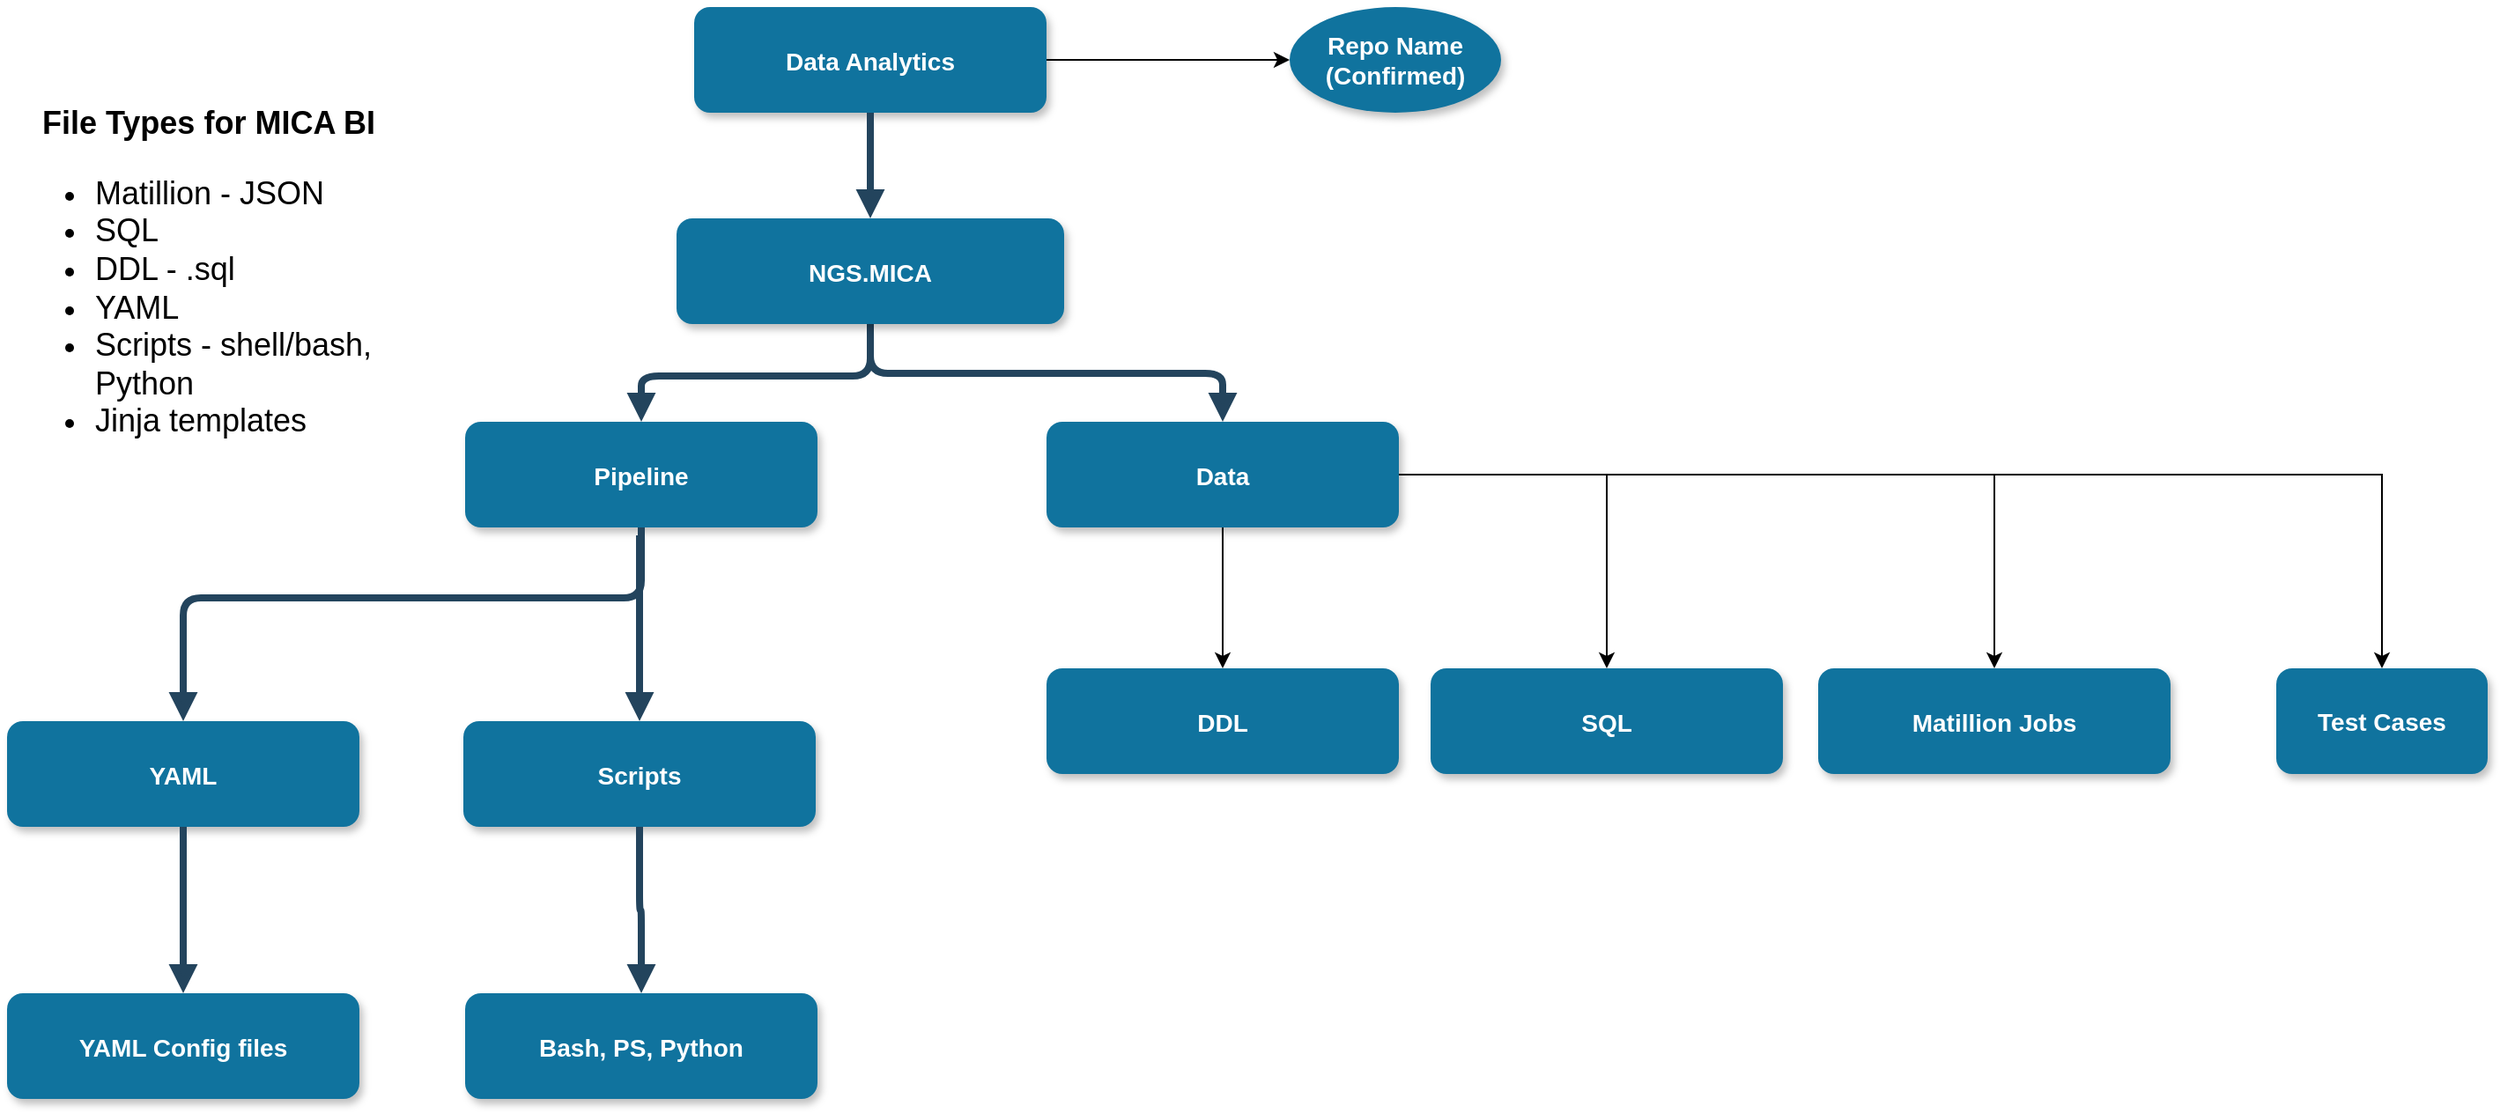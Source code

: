 <mxfile version="20.1.1" type="device" pages="3"><diagram name="Folder Structure- Confirmed" id="97916047-d0de-89f5-080d-49f4d83e522f"><mxGraphModel dx="1022" dy="468" grid="1" gridSize="10" guides="1" tooltips="1" connect="1" arrows="1" fold="1" page="1" pageScale="1.5" pageWidth="1169" pageHeight="827" background="none" math="0" shadow="0"><root><mxCell id="0"/><mxCell id="1" parent="0"/><mxCell id="2" value="Data Analytics" style="rounded=1;fillColor=#10739E;strokeColor=none;shadow=1;gradientColor=none;fontStyle=1;fontColor=#FFFFFF;fontSize=14;" parent="1" vertex="1"><mxGeometry x="672" y="220" width="200" height="60" as="geometry"/></mxCell><mxCell id="C28sffv84H0GG9hjGira-41" value="" style="edgeStyle=orthogonalEdgeStyle;rounded=0;orthogonalLoop=1;jettySize=auto;html=1;fontSize=18;exitX=1;exitY=0.5;exitDx=0;exitDy=0;" parent="1" source="2" target="C28sffv84H0GG9hjGira-40" edge="1"><mxGeometry relative="1" as="geometry"/></mxCell><mxCell id="5" value="Pipeline" style="rounded=1;fillColor=#10739E;strokeColor=none;shadow=1;gradientColor=none;fontStyle=1;fontColor=#FFFFFF;fontSize=14;" parent="1" vertex="1"><mxGeometry x="542" y="455.5" width="200" height="60" as="geometry"/></mxCell><mxCell id="zxZncckZkiBdlA14HnmP-60" value="" style="edgeStyle=orthogonalEdgeStyle;rounded=0;orthogonalLoop=1;jettySize=auto;html=1;" parent="1" source="6" target="zxZncckZkiBdlA14HnmP-59" edge="1"><mxGeometry relative="1" as="geometry"/></mxCell><mxCell id="zxZncckZkiBdlA14HnmP-63" style="edgeStyle=orthogonalEdgeStyle;rounded=0;orthogonalLoop=1;jettySize=auto;html=1;" parent="1" source="6" target="zxZncckZkiBdlA14HnmP-61" edge="1"><mxGeometry relative="1" as="geometry"/></mxCell><mxCell id="zxZncckZkiBdlA14HnmP-64" style="edgeStyle=orthogonalEdgeStyle;rounded=0;orthogonalLoop=1;jettySize=auto;html=1;" parent="1" source="6" target="zxZncckZkiBdlA14HnmP-62" edge="1"><mxGeometry relative="1" as="geometry"/></mxCell><mxCell id="S6GdVreXywiJQXdpM7VM-41" value="" style="edgeStyle=orthogonalEdgeStyle;rounded=0;orthogonalLoop=1;jettySize=auto;html=1;" parent="1" source="6" target="S6GdVreXywiJQXdpM7VM-40" edge="1"><mxGeometry relative="1" as="geometry"/></mxCell><mxCell id="6" value="Data" style="rounded=1;fillColor=#10739E;strokeColor=none;shadow=1;gradientColor=none;fontStyle=1;fontColor=#FFFFFF;fontSize=14;" parent="1" vertex="1"><mxGeometry x="872" y="455.5" width="200" height="60" as="geometry"/></mxCell><mxCell id="8" value="YAML" style="rounded=1;fillColor=#10739E;strokeColor=none;shadow=1;gradientColor=none;fontStyle=1;fontColor=#FFFFFF;fontSize=14;" parent="1" vertex="1"><mxGeometry x="282" y="625.5" width="200" height="60" as="geometry"/></mxCell><mxCell id="9" value="Scripts" style="rounded=1;fillColor=#10739E;strokeColor=none;shadow=1;gradientColor=none;fontStyle=1;fontColor=#FFFFFF;fontSize=14;" parent="1" vertex="1"><mxGeometry x="541" y="625.5" width="200" height="60" as="geometry"/></mxCell><mxCell id="10" value="Bash, PS, Python" style="rounded=1;fillColor=#10739E;strokeColor=none;shadow=1;gradientColor=none;fontStyle=1;fontColor=#FFFFFF;fontSize=14;" parent="1" vertex="1"><mxGeometry x="542" y="780" width="200" height="60" as="geometry"/></mxCell><mxCell id="11" value="YAML Config files" style="rounded=1;fillColor=#10739E;strokeColor=none;shadow=1;gradientColor=none;fontStyle=1;fontColor=#FFFFFF;fontSize=14;" parent="1" vertex="1"><mxGeometry x="282" y="780" width="200" height="60" as="geometry"/></mxCell><mxCell id="29" value="" style="edgeStyle=elbowEdgeStyle;elbow=vertical;strokeWidth=4;endArrow=block;endFill=1;fontStyle=1;strokeColor=#23445D;entryX=0.5;entryY=0;entryDx=0;entryDy=0;" parent="1" source="2" target="C28sffv84H0GG9hjGira-45" edge="1"><mxGeometry x="22" y="165.5" width="100" height="100" as="geometry"><mxPoint x="22" y="265.5" as="sourcePoint"/><mxPoint x="772" y="244" as="targetPoint"/></mxGeometry></mxCell><mxCell id="30" value="" style="edgeStyle=elbowEdgeStyle;elbow=vertical;strokeWidth=4;endArrow=block;endFill=1;fontStyle=1;strokeColor=#23445D;exitX=0.5;exitY=1.056;exitDx=0;exitDy=0;exitPerimeter=0;" parent="1" source="C28sffv84H0GG9hjGira-45" target="5" edge="1"><mxGeometry x="22" y="165.5" width="100" height="100" as="geometry"><mxPoint x="1100" y="410" as="sourcePoint"/><mxPoint x="122" y="165.5" as="targetPoint"/></mxGeometry></mxCell><mxCell id="32" value="" style="edgeStyle=elbowEdgeStyle;elbow=vertical;strokeWidth=4;endArrow=block;endFill=1;fontStyle=1;strokeColor=#23445D;exitX=0.5;exitY=1;exitDx=0;exitDy=0;" parent="1" source="C28sffv84H0GG9hjGira-45" target="6" edge="1"><mxGeometry x="22" y="165.5" width="100" height="100" as="geometry"><mxPoint x="22" y="265.5" as="sourcePoint"/><mxPoint x="122" y="165.5" as="targetPoint"/></mxGeometry></mxCell><mxCell id="34" value="" style="edgeStyle=elbowEdgeStyle;elbow=vertical;strokeWidth=4;endArrow=block;endFill=1;fontStyle=1;strokeColor=#23445D;exitX=0.5;exitY=1;exitDx=0;exitDy=0;" parent="1" source="5" target="8" edge="1"><mxGeometry x="22" y="165.5" width="100" height="100" as="geometry"><mxPoint x="22" y="265.5" as="sourcePoint"/><mxPoint x="122" y="165.5" as="targetPoint"/><Array as="points"><mxPoint x="552" y="555.5"/></Array></mxGeometry></mxCell><mxCell id="39" value="" style="edgeStyle=elbowEdgeStyle;elbow=vertical;strokeWidth=4;endArrow=block;endFill=1;fontStyle=1;strokeColor=#23445D;" parent="1" source="9" target="10" edge="1"><mxGeometry x="62" y="175.5" width="100" height="100" as="geometry"><mxPoint x="62" y="275.5" as="sourcePoint"/><mxPoint x="162" y="175.5" as="targetPoint"/></mxGeometry></mxCell><mxCell id="40" value="" style="edgeStyle=elbowEdgeStyle;elbow=vertical;strokeWidth=4;endArrow=block;endFill=1;fontStyle=1;strokeColor=#23445D;exitX=0.5;exitY=1;exitDx=0;exitDy=0;" parent="1" source="8" target="11" edge="1"><mxGeometry x="62" y="185.5" width="100" height="100" as="geometry"><mxPoint x="62" y="285.5" as="sourcePoint"/><mxPoint x="162" y="185.5" as="targetPoint"/></mxGeometry></mxCell><mxCell id="zxZncckZkiBdlA14HnmP-58" value="" style="edgeStyle=elbowEdgeStyle;elbow=vertical;strokeWidth=4;endArrow=block;endFill=1;fontStyle=1;strokeColor=#23445D;entryX=0.5;entryY=0;entryDx=0;entryDy=0;" parent="1" edge="1"><mxGeometry x="62" y="165.5" width="100" height="100" as="geometry"><mxPoint x="641" y="520" as="sourcePoint"/><mxPoint x="641" y="625.5" as="targetPoint"/><Array as="points"><mxPoint x="720" y="590"/></Array></mxGeometry></mxCell><mxCell id="zxZncckZkiBdlA14HnmP-59" value="DDL" style="rounded=1;fillColor=#10739E;strokeColor=none;shadow=1;gradientColor=none;fontStyle=1;fontColor=#FFFFFF;fontSize=14;" parent="1" vertex="1"><mxGeometry x="872" y="595.5" width="200" height="60" as="geometry"/></mxCell><mxCell id="zxZncckZkiBdlA14HnmP-61" value="SQL" style="rounded=1;fillColor=#10739E;strokeColor=none;shadow=1;gradientColor=none;fontStyle=1;fontColor=#FFFFFF;fontSize=14;" parent="1" vertex="1"><mxGeometry x="1090" y="595.5" width="200" height="60" as="geometry"/></mxCell><mxCell id="zxZncckZkiBdlA14HnmP-62" value="Matillion Jobs" style="rounded=1;fillColor=#10739E;strokeColor=none;shadow=1;gradientColor=none;fontStyle=1;fontColor=#FFFFFF;fontSize=14;" parent="1" vertex="1"><mxGeometry x="1310" y="595.5" width="200" height="60" as="geometry"/></mxCell><mxCell id="C28sffv84H0GG9hjGira-40" value="Repo Name&lt;br&gt;(Confirmed)" style="ellipse;whiteSpace=wrap;html=1;fontSize=14;fillColor=#10739E;strokeColor=none;fontColor=#FFFFFF;rounded=1;shadow=1;gradientColor=none;fontStyle=1;" parent="1" vertex="1"><mxGeometry x="1010" y="220" width="120" height="60" as="geometry"/></mxCell><mxCell id="C28sffv84H0GG9hjGira-42" value="&lt;div&gt;&lt;b&gt;&amp;nbsp; File Types for MICA BI&lt;/b&gt;&lt;/div&gt;&lt;ul&gt;&lt;li&gt;Matillion - JSON&lt;/li&gt;&lt;li&gt;SQL&lt;/li&gt;&lt;li&gt;DDL - .sql&lt;/li&gt;&lt;li&gt;YAML&lt;/li&gt;&lt;li&gt;Scripts - shell/bash, Python&lt;/li&gt;&lt;li&gt;Jinja templates&lt;/li&gt;&lt;/ul&gt;" style="text;html=1;strokeColor=none;fillColor=none;align=left;verticalAlign=middle;whiteSpace=wrap;rounded=0;fontSize=18;" parent="1" vertex="1"><mxGeometry x="290" y="260" width="210" height="239.5" as="geometry"/></mxCell><mxCell id="C28sffv84H0GG9hjGira-45" value="NGS.MICA" style="rounded=1;fillColor=#10739E;strokeColor=none;shadow=1;gradientColor=none;fontStyle=1;fontColor=#FFFFFF;fontSize=14;" parent="1" vertex="1"><mxGeometry x="662" y="340" width="220" height="60" as="geometry"/></mxCell><mxCell id="S6GdVreXywiJQXdpM7VM-40" value="Test Cases" style="whiteSpace=wrap;html=1;fontSize=14;fillColor=#10739E;strokeColor=none;fontColor=#FFFFFF;rounded=1;shadow=1;gradientColor=none;fontStyle=1;" parent="1" vertex="1"><mxGeometry x="1570" y="595.5" width="120" height="60" as="geometry"/></mxCell></root></mxGraphModel></diagram><diagram id="DZlJ3E--3QdzQmgzKiYo" name="Branching Strategy"><mxGraphModel dx="1022" dy="468" grid="1" gridSize="10" guides="1" tooltips="1" connect="1" arrows="1" fold="1" page="1" pageScale="1" pageWidth="850" pageHeight="1100" math="0" shadow="0"><root><mxCell id="0"/><mxCell id="1" parent="0"/><mxCell id="3hwIuJ-cE00K5YKo4wOM-1" value="" style="rounded=1;whiteSpace=wrap;html=1;fillColor=none;" parent="1" vertex="1"><mxGeometry x="120" y="285.99" width="490" height="126.01" as="geometry"/></mxCell><mxCell id="Jd07Ii-XBf-fauC0DqRv-8" style="edgeStyle=orthogonalEdgeStyle;rounded=0;orthogonalLoop=1;jettySize=auto;html=1;entryX=-0.02;entryY=0.479;entryDx=0;entryDy=0;entryPerimeter=0;fontSize=9;" parent="1" source="3hwIuJ-cE00K5YKo4wOM-2" target="3hwIuJ-cE00K5YKo4wOM-4" edge="1"><mxGeometry relative="1" as="geometry"/></mxCell><mxCell id="3hwIuJ-cE00K5YKo4wOM-2" value="" style="rounded=1;whiteSpace=wrap;html=1;fillColor=#FF9999;" parent="1" vertex="1"><mxGeometry x="149" y="319.87" width="91" height="60" as="geometry"/></mxCell><mxCell id="3hwIuJ-cE00K5YKo4wOM-3" value="&lt;b&gt;&lt;font style=&quot;font-size: 18px;&quot;&gt;Environments&lt;/font&gt;&lt;/b&gt;" style="text;html=1;strokeColor=none;fillColor=none;align=center;verticalAlign=middle;whiteSpace=wrap;rounded=0;" parent="1" vertex="1"><mxGeometry x="139.5" y="257.85" width="110" height="28.14" as="geometry"/></mxCell><mxCell id="Jd07Ii-XBf-fauC0DqRv-7" style="edgeStyle=orthogonalEdgeStyle;rounded=0;orthogonalLoop=1;jettySize=auto;html=1;entryX=0;entryY=0.5;entryDx=0;entryDy=0;fontSize=9;" parent="1" source="3hwIuJ-cE00K5YKo4wOM-4" target="3hwIuJ-cE00K5YKo4wOM-6" edge="1"><mxGeometry relative="1" as="geometry"/></mxCell><mxCell id="3hwIuJ-cE00K5YKo4wOM-4" value="" style="rounded=1;whiteSpace=wrap;html=1;fillColor=#fff2cc;strokeColor=#d6b656;" parent="1" vertex="1"><mxGeometry x="320" y="320.11" width="91" height="61.75" as="geometry"/></mxCell><mxCell id="3hwIuJ-cE00K5YKo4wOM-6" value="" style="rounded=1;whiteSpace=wrap;html=1;fillColor=#d5e8d4;strokeColor=#82b366;" parent="1" vertex="1"><mxGeometry x="490" y="321" width="90" height="60" as="geometry"/></mxCell><mxCell id="3hwIuJ-cE00K5YKo4wOM-8" value="&lt;b&gt;&lt;font style=&quot;font-size: 18px;&quot;&gt;Dev&lt;/font&gt;&lt;/b&gt;" style="text;html=1;strokeColor=none;fillColor=none;align=center;verticalAlign=middle;whiteSpace=wrap;rounded=0;" parent="1" vertex="1"><mxGeometry x="164.5" y="326.74" width="60" height="44.5" as="geometry"/></mxCell><mxCell id="3hwIuJ-cE00K5YKo4wOM-10" value="&lt;span style=&quot;font-size: 18px;&quot;&gt;&lt;b&gt;QA&lt;/b&gt;&lt;/span&gt;" style="text;html=1;strokeColor=none;fillColor=none;align=center;verticalAlign=middle;whiteSpace=wrap;rounded=0;" parent="1" vertex="1"><mxGeometry x="343.25" y="331.88" width="44.5" height="40" as="geometry"/></mxCell><mxCell id="3hwIuJ-cE00K5YKo4wOM-11" value="&lt;b&gt;&lt;font style=&quot;font-size: 18px;&quot;&gt;Prod&lt;/font&gt;&lt;/b&gt;" style="text;html=1;strokeColor=none;fillColor=none;align=center;verticalAlign=middle;whiteSpace=wrap;rounded=0;" parent="1" vertex="1"><mxGeometry x="505" y="331" width="60" height="40" as="geometry"/></mxCell><mxCell id="SD8okWiTp02WrqmqmEAn-2" style="edgeStyle=orthogonalEdgeStyle;rounded=0;orthogonalLoop=1;jettySize=auto;html=1;fontSize=18;" parent="1" edge="1"><mxGeometry relative="1" as="geometry"><mxPoint x="350" y="610" as="targetPoint"/><mxPoint x="240" y="610" as="sourcePoint"/></mxGeometry></mxCell><mxCell id="SD8okWiTp02WrqmqmEAn-17" style="edgeStyle=orthogonalEdgeStyle;rounded=0;orthogonalLoop=1;jettySize=auto;html=1;fontSize=18;" parent="1" source="SD8okWiTp02WrqmqmEAn-3" edge="1"><mxGeometry relative="1" as="geometry"><mxPoint x="630" y="540" as="targetPoint"/></mxGeometry></mxCell><mxCell id="SD8okWiTp02WrqmqmEAn-3" value="Main" style="rounded=1;whiteSpace=wrap;html=1;fontSize=18;fillColor=none;" parent="1" vertex="1"><mxGeometry x="570" y="580" width="120" height="60" as="geometry"/></mxCell><mxCell id="SD8okWiTp02WrqmqmEAn-13" value="" style="edgeStyle=orthogonalEdgeStyle;rounded=0;orthogonalLoop=1;jettySize=auto;html=1;fontSize=18;entryX=0;entryY=0.5;entryDx=0;entryDy=0;" parent="1" source="SD8okWiTp02WrqmqmEAn-10" target="SD8okWiTp02WrqmqmEAn-3" edge="1"><mxGeometry relative="1" as="geometry"><mxPoint x="520" y="610" as="targetPoint"/></mxGeometry></mxCell><mxCell id="SD8okWiTp02WrqmqmEAn-10" value="QA ENV" style="rounded=1;whiteSpace=wrap;html=1;fontSize=18;fillColor=#f8cecc;strokeColor=#b85450;" parent="1" vertex="1"><mxGeometry x="350" y="580" width="120" height="60" as="geometry"/></mxCell><mxCell id="SD8okWiTp02WrqmqmEAn-22" value="Not a branch" style="text;html=1;strokeColor=none;fillColor=none;align=center;verticalAlign=middle;whiteSpace=wrap;rounded=0;fontSize=18;" parent="1" vertex="1"><mxGeometry x="325" y="550" width="170" height="30" as="geometry"/></mxCell><mxCell id="SD8okWiTp02WrqmqmEAn-23" value="Branch &amp;amp; ENV both" style="text;html=1;strokeColor=none;fillColor=none;align=center;verticalAlign=middle;whiteSpace=wrap;rounded=0;fontSize=18;" parent="1" vertex="1"><mxGeometry x="545" y="652" width="170" height="30" as="geometry"/></mxCell><mxCell id="SD8okWiTp02WrqmqmEAn-27" style="edgeStyle=orthogonalEdgeStyle;rounded=0;orthogonalLoop=1;jettySize=auto;html=1;fontSize=18;" parent="1" source="SD8okWiTp02WrqmqmEAn-24" target="SD8okWiTp02WrqmqmEAn-3" edge="1"><mxGeometry relative="1" as="geometry"/></mxCell><mxCell id="SD8okWiTp02WrqmqmEAn-24" value="PR only" style="text;html=1;strokeColor=none;fillColor=none;align=center;verticalAlign=middle;whiteSpace=wrap;rounded=0;fontSize=18;" parent="1" vertex="1"><mxGeometry x="380" y="670" width="70" height="40" as="geometry"/></mxCell><mxCell id="Jd07Ii-XBf-fauC0DqRv-10" value="&lt;b&gt;&lt;font style=&quot;font-size: 18px;&quot;&gt;Branching Strategy&lt;/font&gt;&lt;/b&gt;" style="text;html=1;strokeColor=none;fillColor=none;align=center;verticalAlign=middle;whiteSpace=wrap;rounded=0;" parent="1" vertex="1"><mxGeometry x="110" y="510" width="195.5" height="28.14" as="geometry"/></mxCell><mxCell id="Jd07Ii-XBf-fauC0DqRv-13" value="" style="group" parent="1" vertex="1" connectable="0"><mxGeometry x="110" y="570" width="111" height="60" as="geometry"/></mxCell><mxCell id="Jd07Ii-XBf-fauC0DqRv-11" value="" style="rounded=1;whiteSpace=wrap;html=1;fillColor=#FF9999;" parent="Jd07Ii-XBf-fauC0DqRv-13" vertex="1"><mxGeometry width="111.0" height="60" as="geometry"/></mxCell><mxCell id="Jd07Ii-XBf-fauC0DqRv-12" value="&lt;b&gt;&lt;font style=&quot;font-size: 18px;&quot;&gt;Main&lt;/font&gt;&lt;/b&gt;" style="text;html=1;strokeColor=none;fillColor=none;align=center;verticalAlign=middle;whiteSpace=wrap;rounded=0;" parent="Jd07Ii-XBf-fauC0DqRv-13" vertex="1"><mxGeometry x="14" y="6.87" width="82.09" height="44.5" as="geometry"/></mxCell><mxCell id="AayPFj0UZlcjLVla6oIU-2" style="edgeStyle=orthogonalEdgeStyle;rounded=0;orthogonalLoop=1;jettySize=auto;html=1;entryX=0;entryY=0.5;entryDx=0;entryDy=0;" parent="1" source="Jd07Ii-XBf-fauC0DqRv-12" target="SD8okWiTp02WrqmqmEAn-24" edge="1"><mxGeometry relative="1" as="geometry"/></mxCell><mxCell id="AayPFj0UZlcjLVla6oIU-3" value="PR only" style="text;html=1;strokeColor=none;fillColor=none;align=center;verticalAlign=middle;whiteSpace=wrap;rounded=0;fontSize=18;" parent="1" vertex="1"><mxGeometry x="179.5" y="647" width="70" height="40" as="geometry"/></mxCell></root></mxGraphModel></diagram><diagram id="VfXdHiZZh9tY2Mk7NT0u" name="Trigger Setup"><mxGraphModel dx="539" dy="323" grid="1" gridSize="10" guides="1" tooltips="1" connect="1" arrows="1" fold="1" page="1" pageScale="1" pageWidth="850" pageHeight="1100" math="0" shadow="0"><root><mxCell id="0"/><mxCell id="1" parent="0"/><mxCell id="fWU6mGrpVxwYsmQ-yEB8-1" value="" style="shape=table;html=1;whiteSpace=wrap;startSize=0;container=1;collapsible=0;childLayout=tableLayout;swimlaneLine=1;" vertex="1" parent="1"><mxGeometry x="330" y="250" width="180" height="120" as="geometry"/></mxCell><mxCell id="fWU6mGrpVxwYsmQ-yEB8-2" value="" style="shape=tableRow;horizontal=0;startSize=0;swimlaneHead=0;swimlaneBody=0;top=0;left=0;bottom=0;right=0;collapsible=0;dropTarget=0;fillColor=none;points=[[0,0.5],[1,0.5]];portConstraint=eastwest;" vertex="1" parent="fWU6mGrpVxwYsmQ-yEB8-1"><mxGeometry width="180" height="40" as="geometry"/></mxCell><mxCell id="fWU6mGrpVxwYsmQ-yEB8-3" value="" style="shape=partialRectangle;html=1;whiteSpace=wrap;connectable=0;fillColor=#666666;top=0;left=0;bottom=0;right=0;overflow=hidden;strokeWidth=3;" vertex="1" parent="fWU6mGrpVxwYsmQ-yEB8-2"><mxGeometry width="60" height="40" as="geometry"><mxRectangle width="60" height="40" as="alternateBounds"/></mxGeometry></mxCell><mxCell id="fWU6mGrpVxwYsmQ-yEB8-4" value="" style="shape=partialRectangle;html=1;whiteSpace=wrap;connectable=0;fillColor=none;top=0;left=0;bottom=0;right=0;overflow=hidden;" vertex="1" parent="fWU6mGrpVxwYsmQ-yEB8-2"><mxGeometry x="60" width="60" height="40" as="geometry"><mxRectangle width="60" height="40" as="alternateBounds"/></mxGeometry></mxCell><mxCell id="fWU6mGrpVxwYsmQ-yEB8-5" value="" style="shape=partialRectangle;html=1;whiteSpace=wrap;connectable=0;fillColor=none;top=0;left=0;bottom=0;right=0;overflow=hidden;" vertex="1" parent="fWU6mGrpVxwYsmQ-yEB8-2"><mxGeometry x="120" width="60" height="40" as="geometry"><mxRectangle width="60" height="40" as="alternateBounds"/></mxGeometry></mxCell><mxCell id="fWU6mGrpVxwYsmQ-yEB8-6" value="" style="shape=tableRow;horizontal=0;startSize=0;swimlaneHead=0;swimlaneBody=0;top=0;left=0;bottom=0;right=0;collapsible=0;dropTarget=0;fillColor=none;points=[[0,0.5],[1,0.5]];portConstraint=eastwest;" vertex="1" parent="fWU6mGrpVxwYsmQ-yEB8-1"><mxGeometry y="40" width="180" height="40" as="geometry"/></mxCell><mxCell id="fWU6mGrpVxwYsmQ-yEB8-7" value="" style="shape=partialRectangle;html=1;whiteSpace=wrap;connectable=0;fillColor=none;top=0;left=0;bottom=0;right=0;overflow=hidden;" vertex="1" parent="fWU6mGrpVxwYsmQ-yEB8-6"><mxGeometry width="60" height="40" as="geometry"><mxRectangle width="60" height="40" as="alternateBounds"/></mxGeometry></mxCell><mxCell id="fWU6mGrpVxwYsmQ-yEB8-8" value="" style="shape=partialRectangle;html=1;whiteSpace=wrap;connectable=0;fillColor=none;top=0;left=0;bottom=0;right=0;overflow=hidden;" vertex="1" parent="fWU6mGrpVxwYsmQ-yEB8-6"><mxGeometry x="60" width="60" height="40" as="geometry"><mxRectangle width="60" height="40" as="alternateBounds"/></mxGeometry></mxCell><mxCell id="fWU6mGrpVxwYsmQ-yEB8-9" value="" style="shape=partialRectangle;html=1;whiteSpace=wrap;connectable=0;fillColor=none;top=0;left=0;bottom=0;right=0;overflow=hidden;" vertex="1" parent="fWU6mGrpVxwYsmQ-yEB8-6"><mxGeometry x="120" width="60" height="40" as="geometry"><mxRectangle width="60" height="40" as="alternateBounds"/></mxGeometry></mxCell><mxCell id="fWU6mGrpVxwYsmQ-yEB8-10" value="" style="shape=tableRow;horizontal=0;startSize=0;swimlaneHead=0;swimlaneBody=0;top=0;left=0;bottom=0;right=0;collapsible=0;dropTarget=0;fillColor=none;points=[[0,0.5],[1,0.5]];portConstraint=eastwest;" vertex="1" parent="fWU6mGrpVxwYsmQ-yEB8-1"><mxGeometry y="80" width="180" height="40" as="geometry"/></mxCell><mxCell id="fWU6mGrpVxwYsmQ-yEB8-11" value="" style="shape=partialRectangle;html=1;whiteSpace=wrap;connectable=0;fillColor=none;top=0;left=0;bottom=0;right=0;overflow=hidden;" vertex="1" parent="fWU6mGrpVxwYsmQ-yEB8-10"><mxGeometry width="60" height="40" as="geometry"><mxRectangle width="60" height="40" as="alternateBounds"/></mxGeometry></mxCell><mxCell id="fWU6mGrpVxwYsmQ-yEB8-12" value="" style="shape=partialRectangle;html=1;whiteSpace=wrap;connectable=0;fillColor=none;top=0;left=0;bottom=0;right=0;overflow=hidden;" vertex="1" parent="fWU6mGrpVxwYsmQ-yEB8-10"><mxGeometry x="60" width="60" height="40" as="geometry"><mxRectangle width="60" height="40" as="alternateBounds"/></mxGeometry></mxCell><mxCell id="fWU6mGrpVxwYsmQ-yEB8-13" value="" style="shape=partialRectangle;html=1;whiteSpace=wrap;connectable=0;fillColor=none;top=0;left=0;bottom=0;right=0;overflow=hidden;pointerEvents=1;" vertex="1" parent="fWU6mGrpVxwYsmQ-yEB8-10"><mxGeometry x="120" width="60" height="40" as="geometry"><mxRectangle width="60" height="40" as="alternateBounds"/></mxGeometry></mxCell><mxCell id="fWU6mGrpVxwYsmQ-yEB8-15" value="" style="shape=partialRectangle;html=1;whiteSpace=wrap;connectable=0;fillColor=#666666;top=0;left=0;bottom=0;right=0;overflow=hidden;strokeWidth=1;" vertex="1" parent="1"><mxGeometry x="330" y="290" width="60" height="40" as="geometry"><mxRectangle width="60" height="40" as="alternateBounds"/></mxGeometry></mxCell><mxCell id="fWU6mGrpVxwYsmQ-yEB8-16" value="" style="shape=partialRectangle;html=1;whiteSpace=wrap;connectable=0;fillColor=#666666;top=0;left=0;bottom=0;right=0;overflow=hidden;" vertex="1" parent="1"><mxGeometry x="390" y="290" width="60" height="40" as="geometry"><mxRectangle width="60" height="40" as="alternateBounds"/></mxGeometry></mxCell><mxCell id="fWU6mGrpVxwYsmQ-yEB8-17" value="" style="shape=partialRectangle;html=1;whiteSpace=wrap;connectable=0;fillColor=#666666;top=0;left=0;bottom=0;right=0;overflow=hidden;" vertex="1" parent="1"><mxGeometry x="450" y="330" width="60" height="40" as="geometry"><mxRectangle width="60" height="40" as="alternateBounds"/></mxGeometry></mxCell><mxCell id="fWU6mGrpVxwYsmQ-yEB8-18" value="" style="endArrow=classic;html=1;rounded=0;" edge="1" parent="1"><mxGeometry width="50" height="50" relative="1" as="geometry"><mxPoint x="110" y="480" as="sourcePoint"/><mxPoint x="110" y="400" as="targetPoint"/></mxGeometry></mxCell><mxCell id="fWU6mGrpVxwYsmQ-yEB8-19" value="" style="endArrow=classic;html=1;rounded=0;" edge="1" parent="1"><mxGeometry width="50" height="50" relative="1" as="geometry"><mxPoint x="110" y="480" as="sourcePoint"/><mxPoint x="200" y="480" as="targetPoint"/></mxGeometry></mxCell><mxCell id="fWU6mGrpVxwYsmQ-yEB8-21" value="" style="endArrow=classic;startArrow=classic;html=1;rounded=0;" edge="1" parent="1"><mxGeometry width="50" height="50" relative="1" as="geometry"><mxPoint x="50" y="540" as="sourcePoint"/><mxPoint x="180" y="410" as="targetPoint"/></mxGeometry></mxCell><mxCell id="fWU6mGrpVxwYsmQ-yEB8-22" value="" style="endArrow=none;html=1;rounded=0;" edge="1" parent="1"><mxGeometry width="50" height="50" relative="1" as="geometry"><mxPoint x="170" y="430" as="sourcePoint"/><mxPoint x="160" y="420" as="targetPoint"/></mxGeometry></mxCell><mxCell id="fWU6mGrpVxwYsmQ-yEB8-23" value="" style="endArrow=none;html=1;rounded=0;" edge="1" parent="1"><mxGeometry width="50" height="50" relative="1" as="geometry"><mxPoint x="101.0" y="499" as="sourcePoint"/><mxPoint x="91.0" y="489" as="targetPoint"/></mxGeometry></mxCell><mxCell id="fWU6mGrpVxwYsmQ-yEB8-24" value="" style="endArrow=none;html=1;rounded=0;" edge="1" parent="1"><mxGeometry width="50" height="50" relative="1" as="geometry"><mxPoint x="80.0" y="520" as="sourcePoint"/><mxPoint x="70" y="510" as="targetPoint"/></mxGeometry></mxCell><mxCell id="fWU6mGrpVxwYsmQ-yEB8-25" value="E" style="text;html=1;strokeColor=none;fillColor=none;align=center;verticalAlign=middle;whiteSpace=wrap;rounded=0;" vertex="1" parent="1"><mxGeometry x="100" y="500" width="20" height="15" as="geometry"/></mxCell><mxCell id="fWU6mGrpVxwYsmQ-yEB8-26" value="D" style="text;html=1;strokeColor=none;fillColor=none;align=center;verticalAlign=middle;whiteSpace=wrap;rounded=0;" vertex="1" parent="1"><mxGeometry x="80" y="520" width="20" height="15" as="geometry"/></mxCell><mxCell id="fWU6mGrpVxwYsmQ-yEB8-27" value="B" style="text;html=1;strokeColor=none;fillColor=none;align=center;verticalAlign=middle;whiteSpace=wrap;rounded=0;" vertex="1" parent="1"><mxGeometry x="160" y="430" width="20" height="20" as="geometry"/></mxCell><mxCell id="fWU6mGrpVxwYsmQ-yEB8-28" value="O" style="text;html=1;strokeColor=none;fillColor=none;align=center;verticalAlign=middle;whiteSpace=wrap;rounded=0;" vertex="1" parent="1"><mxGeometry x="100" y="470" width="10" height="15" as="geometry"/></mxCell><mxCell id="fWU6mGrpVxwYsmQ-yEB8-29" value="" style="endArrow=none;html=1;rounded=0;" edge="1" parent="1"><mxGeometry width="50" height="50" relative="1" as="geometry"><mxPoint x="180" y="488" as="sourcePoint"/><mxPoint x="180.0" y="473" as="targetPoint"/></mxGeometry></mxCell><mxCell id="fWU6mGrpVxwYsmQ-yEB8-30" value="C" style="text;html=1;strokeColor=none;fillColor=none;align=center;verticalAlign=middle;whiteSpace=wrap;rounded=0;" vertex="1" parent="1"><mxGeometry x="170" y="488" width="20" height="15" as="geometry"/></mxCell></root></mxGraphModel></diagram></mxfile>